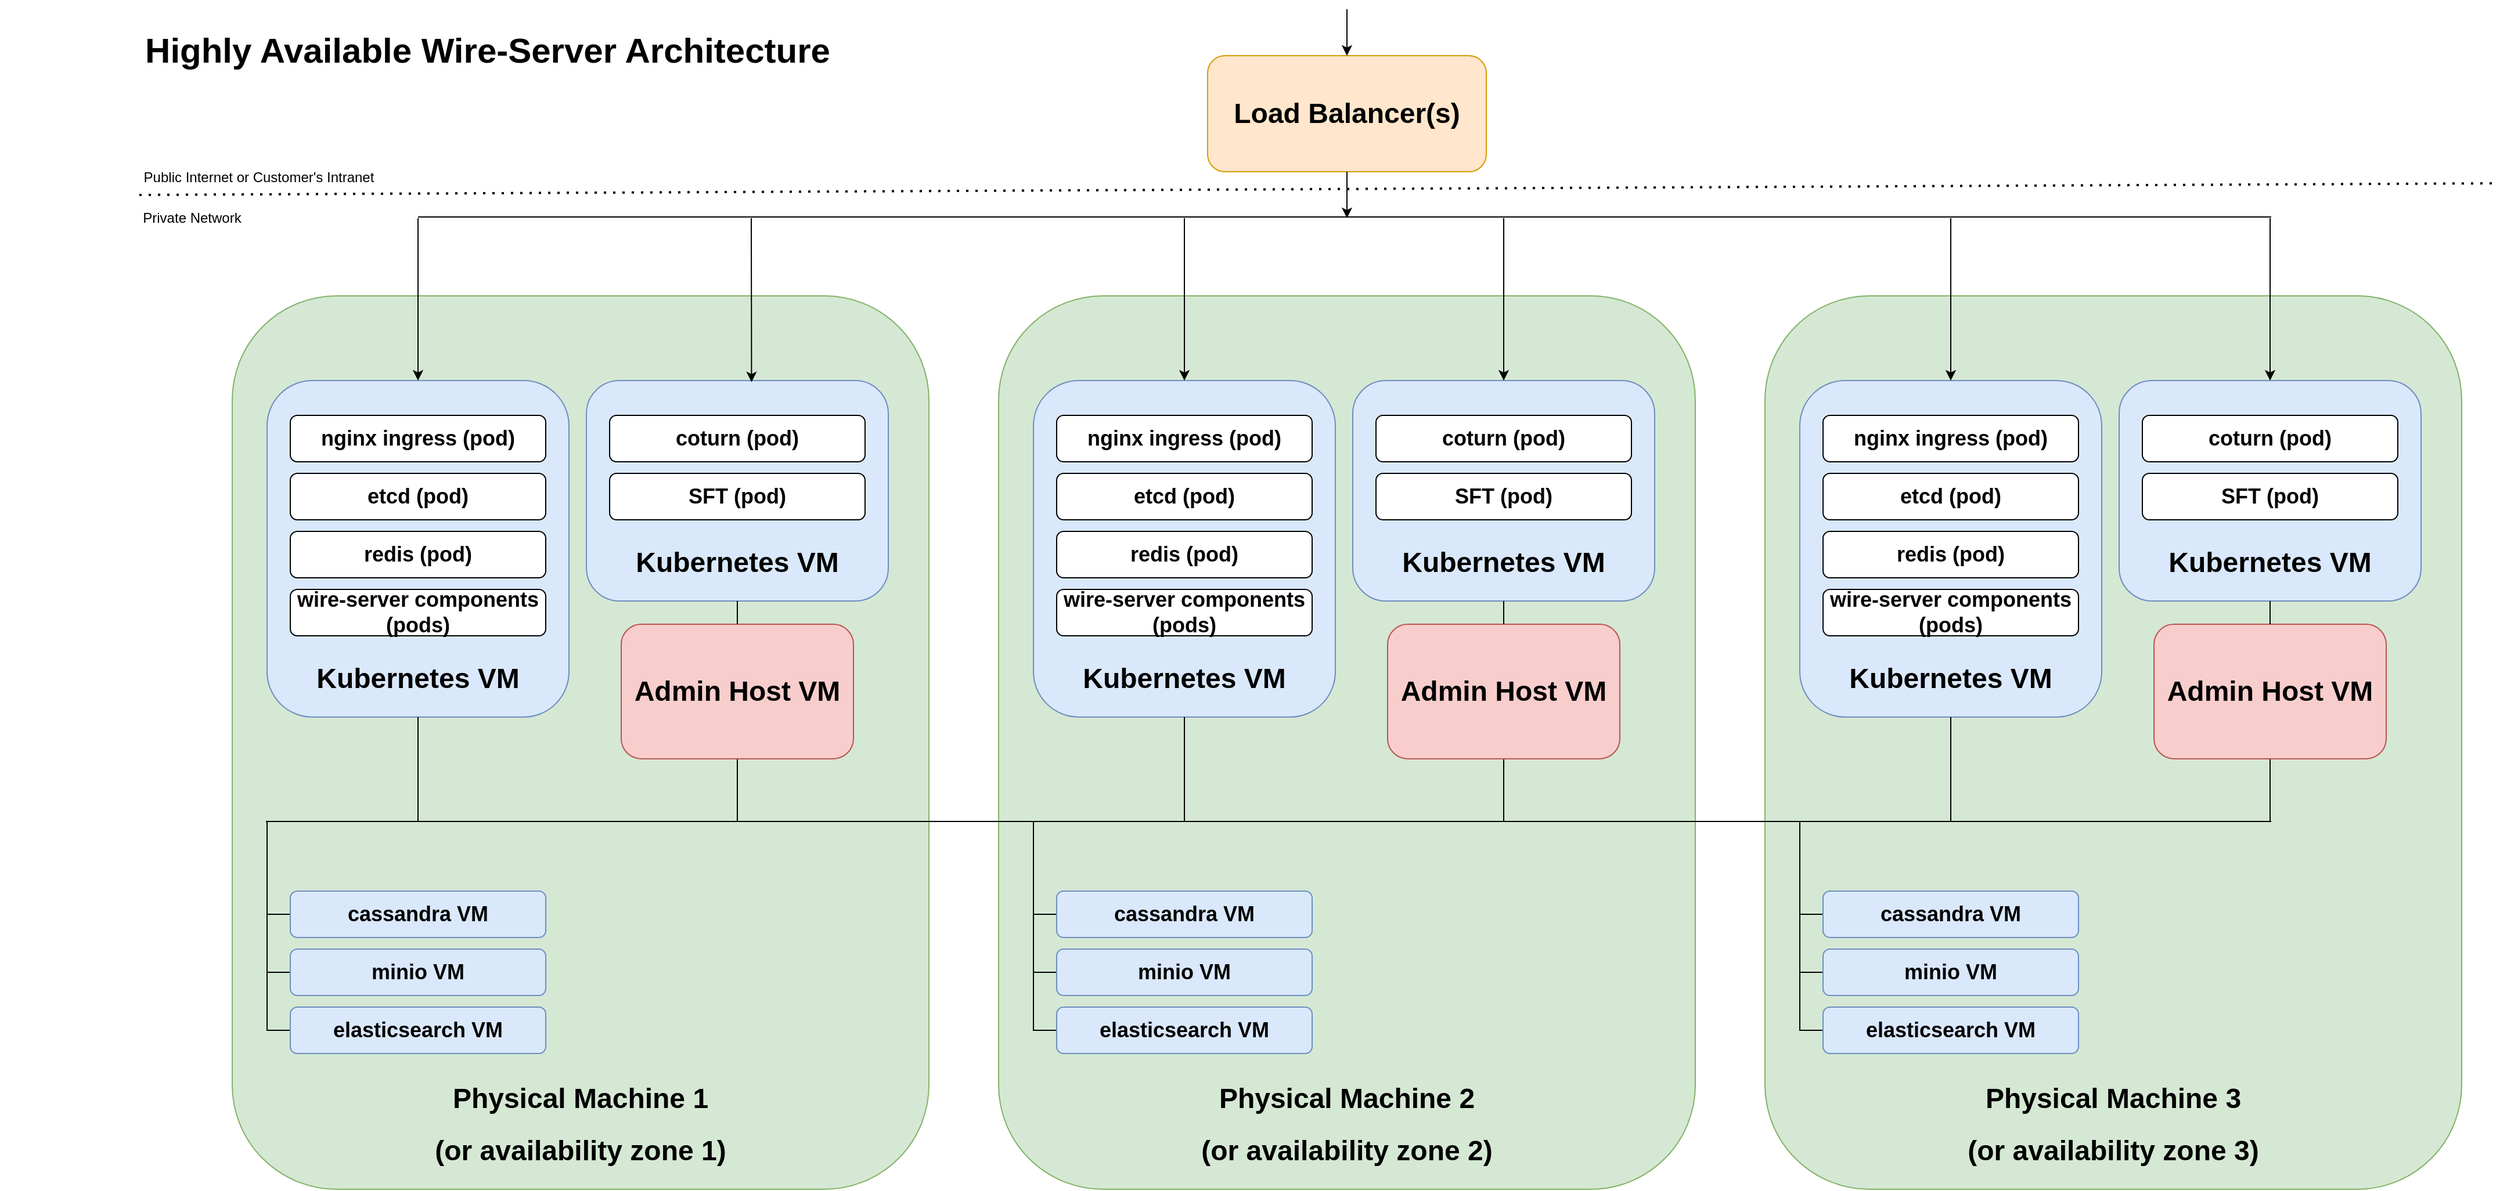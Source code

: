 <mxfile version="21.0.2" type="device"><diagram name="Page-1" id="tRQaqPUzPz9IfiCl71Ke"><mxGraphModel dx="2603" dy="1769" grid="1" gridSize="10" guides="1" tooltips="1" connect="1" arrows="1" fold="1" page="1" pageScale="1" pageWidth="1169" pageHeight="827" math="0" shadow="0"><root><mxCell id="0"/><mxCell id="1" parent="0"/><mxCell id="rg9vI8aa5nrJ0OUrVkBq-28" value="" style="group" parent="1" vertex="1" connectable="0"><mxGeometry x="150" y="57" width="600" height="770" as="geometry"/></mxCell><mxCell id="rg9vI8aa5nrJ0OUrVkBq-1" value="&lt;div&gt;&lt;h1&gt;Physical Machine 1&lt;/h1&gt;&lt;/div&gt;&lt;div&gt;&lt;h1&gt;(or availability zone 1)&lt;/h1&gt;&lt;/div&gt;" style="rounded=1;whiteSpace=wrap;html=1;fillColor=#d5e8d4;strokeColor=#82b366;verticalAlign=bottom;" parent="rg9vI8aa5nrJ0OUrVkBq-28" vertex="1"><mxGeometry width="600" height="770" as="geometry"/></mxCell><mxCell id="rg9vI8aa5nrJ0OUrVkBq-2" value="&lt;h1&gt;Kubernetes VM&lt;/h1&gt;" style="rounded=1;whiteSpace=wrap;html=1;fillColor=#dae8fc;strokeColor=#6c8ebf;verticalAlign=bottom;" parent="rg9vI8aa5nrJ0OUrVkBq-28" vertex="1"><mxGeometry x="30" y="73" width="260" height="290" as="geometry"/></mxCell><mxCell id="rg9vI8aa5nrJ0OUrVkBq-3" value="&lt;h2&gt;nginx ingress (pod)&lt;/h2&gt;" style="rounded=1;whiteSpace=wrap;html=1;" parent="rg9vI8aa5nrJ0OUrVkBq-28" vertex="1"><mxGeometry x="50" y="103" width="220" height="40" as="geometry"/></mxCell><mxCell id="rg9vI8aa5nrJ0OUrVkBq-4" value="&lt;h2&gt;etcd (pod)&lt;/h2&gt;" style="rounded=1;whiteSpace=wrap;html=1;" parent="rg9vI8aa5nrJ0OUrVkBq-28" vertex="1"><mxGeometry x="50" y="153" width="220" height="40" as="geometry"/></mxCell><mxCell id="rg9vI8aa5nrJ0OUrVkBq-5" value="&lt;h2&gt;redis (pod)&lt;/h2&gt;" style="rounded=1;whiteSpace=wrap;html=1;" parent="rg9vI8aa5nrJ0OUrVkBq-28" vertex="1"><mxGeometry x="50" y="203" width="220" height="40" as="geometry"/></mxCell><mxCell id="rg9vI8aa5nrJ0OUrVkBq-6" value="&lt;h2&gt;wire-server components (pods)&lt;/h2&gt;" style="rounded=1;whiteSpace=wrap;html=1;" parent="rg9vI8aa5nrJ0OUrVkBq-28" vertex="1"><mxGeometry x="50" y="253" width="220" height="40" as="geometry"/></mxCell><mxCell id="rg9vI8aa5nrJ0OUrVkBq-7" value="&lt;h1&gt;Kubernetes VM&lt;/h1&gt;" style="rounded=1;whiteSpace=wrap;html=1;fillColor=#dae8fc;strokeColor=#6c8ebf;verticalAlign=bottom;" parent="rg9vI8aa5nrJ0OUrVkBq-28" vertex="1"><mxGeometry x="305" y="73" width="260" height="190" as="geometry"/></mxCell><mxCell id="rg9vI8aa5nrJ0OUrVkBq-8" value="&lt;h2&gt;coturn (pod)&lt;/h2&gt;" style="rounded=1;whiteSpace=wrap;html=1;" parent="rg9vI8aa5nrJ0OUrVkBq-28" vertex="1"><mxGeometry x="325" y="103" width="220" height="40" as="geometry"/></mxCell><mxCell id="rg9vI8aa5nrJ0OUrVkBq-9" value="&lt;h2&gt;SFT (pod)&lt;/h2&gt;" style="rounded=1;whiteSpace=wrap;html=1;" parent="rg9vI8aa5nrJ0OUrVkBq-28" vertex="1"><mxGeometry x="325" y="153" width="220" height="40" as="geometry"/></mxCell><mxCell id="rg9vI8aa5nrJ0OUrVkBq-22" style="edgeStyle=orthogonalEdgeStyle;rounded=0;orthogonalLoop=1;jettySize=auto;html=1;endArrow=none;endFill=0;" parent="rg9vI8aa5nrJ0OUrVkBq-28" source="rg9vI8aa5nrJ0OUrVkBq-12" edge="1"><mxGeometry relative="1" as="geometry"><mxPoint x="30" y="453" as="targetPoint"/></mxGeometry></mxCell><mxCell id="rg9vI8aa5nrJ0OUrVkBq-12" value="&lt;h2&gt;cassandra VM&lt;/h2&gt;" style="rounded=1;whiteSpace=wrap;html=1;fillColor=#dae8fc;strokeColor=#6c8ebf;" parent="rg9vI8aa5nrJ0OUrVkBq-28" vertex="1"><mxGeometry x="50" y="513" width="220" height="40" as="geometry"/></mxCell><mxCell id="rg9vI8aa5nrJ0OUrVkBq-23" style="edgeStyle=orthogonalEdgeStyle;rounded=0;orthogonalLoop=1;jettySize=auto;html=1;endArrow=none;endFill=0;" parent="rg9vI8aa5nrJ0OUrVkBq-28" source="rg9vI8aa5nrJ0OUrVkBq-13" edge="1"><mxGeometry relative="1" as="geometry"><mxPoint x="30" y="483" as="targetPoint"/></mxGeometry></mxCell><mxCell id="rg9vI8aa5nrJ0OUrVkBq-13" value="&lt;h2&gt;minio VM&lt;br&gt;&lt;/h2&gt;" style="rounded=1;whiteSpace=wrap;html=1;fillColor=#dae8fc;strokeColor=#6c8ebf;" parent="rg9vI8aa5nrJ0OUrVkBq-28" vertex="1"><mxGeometry x="50" y="563" width="220" height="40" as="geometry"/></mxCell><mxCell id="rg9vI8aa5nrJ0OUrVkBq-24" style="edgeStyle=orthogonalEdgeStyle;rounded=0;orthogonalLoop=1;jettySize=auto;html=1;endArrow=none;endFill=0;" parent="rg9vI8aa5nrJ0OUrVkBq-28" source="rg9vI8aa5nrJ0OUrVkBq-14" edge="1"><mxGeometry relative="1" as="geometry"><mxPoint x="30" y="553" as="targetPoint"/></mxGeometry></mxCell><mxCell id="rg9vI8aa5nrJ0OUrVkBq-14" value="&lt;h2&gt;elasticsearch VM&lt;br&gt;&lt;/h2&gt;" style="rounded=1;whiteSpace=wrap;html=1;fillColor=#dae8fc;strokeColor=#6c8ebf;" parent="rg9vI8aa5nrJ0OUrVkBq-28" vertex="1"><mxGeometry x="50" y="613" width="220" height="40" as="geometry"/></mxCell><mxCell id="rg9vI8aa5nrJ0OUrVkBq-25" style="edgeStyle=orthogonalEdgeStyle;rounded=0;orthogonalLoop=1;jettySize=auto;html=1;endArrow=none;endFill=0;" parent="rg9vI8aa5nrJ0OUrVkBq-28" source="rg9vI8aa5nrJ0OUrVkBq-15" edge="1"><mxGeometry relative="1" as="geometry"><mxPoint x="435" y="453" as="targetPoint"/></mxGeometry></mxCell><mxCell id="rg9vI8aa5nrJ0OUrVkBq-15" value="&lt;h1&gt;Admin Host VM&lt;/h1&gt;" style="rounded=1;whiteSpace=wrap;html=1;fillColor=#f8cecc;strokeColor=#b85450;" parent="rg9vI8aa5nrJ0OUrVkBq-28" vertex="1"><mxGeometry x="335" y="283" width="200" height="116" as="geometry"/></mxCell><mxCell id="rg9vI8aa5nrJ0OUrVkBq-26" style="edgeStyle=orthogonalEdgeStyle;rounded=0;orthogonalLoop=1;jettySize=auto;html=1;endArrow=none;endFill=0;" parent="rg9vI8aa5nrJ0OUrVkBq-28" source="rg9vI8aa5nrJ0OUrVkBq-7" target="rg9vI8aa5nrJ0OUrVkBq-15" edge="1"><mxGeometry relative="1" as="geometry"/></mxCell><mxCell id="rg9vI8aa5nrJ0OUrVkBq-21" value="" style="html=1;rounded=0;endArrow=none;endFill=0;" parent="rg9vI8aa5nrJ0OUrVkBq-28" edge="1"><mxGeometry width="100" relative="1" as="geometry"><mxPoint x="29" y="453" as="sourcePoint"/><mxPoint x="440" y="453" as="targetPoint"/></mxGeometry></mxCell><mxCell id="rg9vI8aa5nrJ0OUrVkBq-27" value="" style="endArrow=none;html=1;rounded=0;exitX=0.5;exitY=1;exitDx=0;exitDy=0;endFill=0;" parent="rg9vI8aa5nrJ0OUrVkBq-28" source="rg9vI8aa5nrJ0OUrVkBq-2" edge="1"><mxGeometry width="50" height="50" relative="1" as="geometry"><mxPoint x="-110" y="383" as="sourcePoint"/><mxPoint x="160" y="453" as="targetPoint"/></mxGeometry></mxCell><mxCell id="rg9vI8aa5nrJ0OUrVkBq-29" value="" style="group" parent="1" vertex="1" connectable="0"><mxGeometry x="810" y="57" width="600" height="770" as="geometry"/></mxCell><mxCell id="rg9vI8aa5nrJ0OUrVkBq-30" value="&lt;div&gt;&lt;h1&gt;Physical Machine 2&lt;br&gt;&lt;/h1&gt;&lt;/div&gt;&lt;div&gt;&lt;h1&gt;(or availability zone 2)&lt;/h1&gt;&lt;/div&gt;" style="rounded=1;whiteSpace=wrap;html=1;fillColor=#d5e8d4;strokeColor=#82b366;verticalAlign=bottom;" parent="rg9vI8aa5nrJ0OUrVkBq-29" vertex="1"><mxGeometry width="600" height="770" as="geometry"/></mxCell><mxCell id="rg9vI8aa5nrJ0OUrVkBq-31" value="&lt;h1&gt;Kubernetes VM&lt;/h1&gt;" style="rounded=1;whiteSpace=wrap;html=1;fillColor=#dae8fc;strokeColor=#6c8ebf;verticalAlign=bottom;" parent="rg9vI8aa5nrJ0OUrVkBq-29" vertex="1"><mxGeometry x="30" y="73" width="260" height="290" as="geometry"/></mxCell><mxCell id="rg9vI8aa5nrJ0OUrVkBq-32" value="&lt;h2&gt;nginx ingress (pod)&lt;/h2&gt;" style="rounded=1;whiteSpace=wrap;html=1;" parent="rg9vI8aa5nrJ0OUrVkBq-29" vertex="1"><mxGeometry x="50" y="103" width="220" height="40" as="geometry"/></mxCell><mxCell id="rg9vI8aa5nrJ0OUrVkBq-33" value="&lt;h2&gt;etcd (pod)&lt;/h2&gt;" style="rounded=1;whiteSpace=wrap;html=1;" parent="rg9vI8aa5nrJ0OUrVkBq-29" vertex="1"><mxGeometry x="50" y="153" width="220" height="40" as="geometry"/></mxCell><mxCell id="rg9vI8aa5nrJ0OUrVkBq-34" value="&lt;h2&gt;redis (pod)&lt;/h2&gt;" style="rounded=1;whiteSpace=wrap;html=1;" parent="rg9vI8aa5nrJ0OUrVkBq-29" vertex="1"><mxGeometry x="50" y="203" width="220" height="40" as="geometry"/></mxCell><mxCell id="rg9vI8aa5nrJ0OUrVkBq-35" value="&lt;h2&gt;wire-server components (pods)&lt;/h2&gt;" style="rounded=1;whiteSpace=wrap;html=1;" parent="rg9vI8aa5nrJ0OUrVkBq-29" vertex="1"><mxGeometry x="50" y="253" width="220" height="40" as="geometry"/></mxCell><mxCell id="rg9vI8aa5nrJ0OUrVkBq-36" value="&lt;h1&gt;Kubernetes VM&lt;/h1&gt;" style="rounded=1;whiteSpace=wrap;html=1;fillColor=#dae8fc;strokeColor=#6c8ebf;verticalAlign=bottom;" parent="rg9vI8aa5nrJ0OUrVkBq-29" vertex="1"><mxGeometry x="305" y="73" width="260" height="190" as="geometry"/></mxCell><mxCell id="rg9vI8aa5nrJ0OUrVkBq-37" value="&lt;h2&gt;coturn (pod)&lt;/h2&gt;" style="rounded=1;whiteSpace=wrap;html=1;" parent="rg9vI8aa5nrJ0OUrVkBq-29" vertex="1"><mxGeometry x="325" y="103" width="220" height="40" as="geometry"/></mxCell><mxCell id="rg9vI8aa5nrJ0OUrVkBq-38" value="&lt;h2&gt;SFT (pod)&lt;/h2&gt;" style="rounded=1;whiteSpace=wrap;html=1;" parent="rg9vI8aa5nrJ0OUrVkBq-29" vertex="1"><mxGeometry x="325" y="153" width="220" height="40" as="geometry"/></mxCell><mxCell id="rg9vI8aa5nrJ0OUrVkBq-39" style="edgeStyle=orthogonalEdgeStyle;rounded=0;orthogonalLoop=1;jettySize=auto;html=1;endArrow=none;endFill=0;" parent="rg9vI8aa5nrJ0OUrVkBq-29" source="rg9vI8aa5nrJ0OUrVkBq-40" edge="1"><mxGeometry relative="1" as="geometry"><mxPoint x="30" y="453" as="targetPoint"/></mxGeometry></mxCell><mxCell id="rg9vI8aa5nrJ0OUrVkBq-40" value="&lt;h2&gt;cassandra VM&lt;/h2&gt;" style="rounded=1;whiteSpace=wrap;html=1;fillColor=#dae8fc;strokeColor=#6c8ebf;" parent="rg9vI8aa5nrJ0OUrVkBq-29" vertex="1"><mxGeometry x="50" y="513" width="220" height="40" as="geometry"/></mxCell><mxCell id="rg9vI8aa5nrJ0OUrVkBq-41" style="edgeStyle=orthogonalEdgeStyle;rounded=0;orthogonalLoop=1;jettySize=auto;html=1;endArrow=none;endFill=0;" parent="rg9vI8aa5nrJ0OUrVkBq-29" source="rg9vI8aa5nrJ0OUrVkBq-42" edge="1"><mxGeometry relative="1" as="geometry"><mxPoint x="30" y="483" as="targetPoint"/></mxGeometry></mxCell><mxCell id="rg9vI8aa5nrJ0OUrVkBq-42" value="&lt;h2&gt;minio VM&lt;br&gt;&lt;/h2&gt;" style="rounded=1;whiteSpace=wrap;html=1;fillColor=#dae8fc;strokeColor=#6c8ebf;" parent="rg9vI8aa5nrJ0OUrVkBq-29" vertex="1"><mxGeometry x="50" y="563" width="220" height="40" as="geometry"/></mxCell><mxCell id="rg9vI8aa5nrJ0OUrVkBq-43" style="edgeStyle=orthogonalEdgeStyle;rounded=0;orthogonalLoop=1;jettySize=auto;html=1;endArrow=none;endFill=0;" parent="rg9vI8aa5nrJ0OUrVkBq-29" source="rg9vI8aa5nrJ0OUrVkBq-44" edge="1"><mxGeometry relative="1" as="geometry"><mxPoint x="30" y="553" as="targetPoint"/></mxGeometry></mxCell><mxCell id="rg9vI8aa5nrJ0OUrVkBq-44" value="&lt;h2&gt;elasticsearch VM&lt;br&gt;&lt;/h2&gt;" style="rounded=1;whiteSpace=wrap;html=1;fillColor=#dae8fc;strokeColor=#6c8ebf;" parent="rg9vI8aa5nrJ0OUrVkBq-29" vertex="1"><mxGeometry x="50" y="613" width="220" height="40" as="geometry"/></mxCell><mxCell id="rg9vI8aa5nrJ0OUrVkBq-45" style="edgeStyle=orthogonalEdgeStyle;rounded=0;orthogonalLoop=1;jettySize=auto;html=1;endArrow=none;endFill=0;" parent="rg9vI8aa5nrJ0OUrVkBq-29" source="rg9vI8aa5nrJ0OUrVkBq-46" edge="1"><mxGeometry relative="1" as="geometry"><mxPoint x="435" y="453" as="targetPoint"/></mxGeometry></mxCell><mxCell id="rg9vI8aa5nrJ0OUrVkBq-46" value="&lt;h1&gt;Admin Host VM&lt;/h1&gt;" style="rounded=1;whiteSpace=wrap;html=1;fillColor=#f8cecc;strokeColor=#b85450;" parent="rg9vI8aa5nrJ0OUrVkBq-29" vertex="1"><mxGeometry x="335" y="283" width="200" height="116" as="geometry"/></mxCell><mxCell id="rg9vI8aa5nrJ0OUrVkBq-47" style="edgeStyle=orthogonalEdgeStyle;rounded=0;orthogonalLoop=1;jettySize=auto;html=1;endArrow=none;endFill=0;" parent="rg9vI8aa5nrJ0OUrVkBq-29" source="rg9vI8aa5nrJ0OUrVkBq-36" target="rg9vI8aa5nrJ0OUrVkBq-46" edge="1"><mxGeometry relative="1" as="geometry"/></mxCell><mxCell id="rg9vI8aa5nrJ0OUrVkBq-48" value="" style="html=1;rounded=0;endArrow=none;endFill=0;" parent="rg9vI8aa5nrJ0OUrVkBq-29" edge="1"><mxGeometry width="100" relative="1" as="geometry"><mxPoint x="29" y="453" as="sourcePoint"/><mxPoint x="440" y="453" as="targetPoint"/></mxGeometry></mxCell><mxCell id="rg9vI8aa5nrJ0OUrVkBq-49" value="" style="endArrow=none;html=1;rounded=0;exitX=0.5;exitY=1;exitDx=0;exitDy=0;endFill=0;" parent="rg9vI8aa5nrJ0OUrVkBq-29" source="rg9vI8aa5nrJ0OUrVkBq-31" edge="1"><mxGeometry width="50" height="50" relative="1" as="geometry"><mxPoint x="-110" y="383" as="sourcePoint"/><mxPoint x="160" y="453" as="targetPoint"/></mxGeometry></mxCell><mxCell id="rg9vI8aa5nrJ0OUrVkBq-50" value="" style="group" parent="1" vertex="1" connectable="0"><mxGeometry x="1470" y="57" width="600" height="770" as="geometry"/></mxCell><mxCell id="rg9vI8aa5nrJ0OUrVkBq-51" value="&lt;div&gt;&lt;h1&gt;Physical Machine 3&lt;br&gt;&lt;/h1&gt;&lt;/div&gt;&lt;div&gt;&lt;h1&gt;(or availability zone 3)&lt;/h1&gt;&lt;/div&gt;" style="rounded=1;whiteSpace=wrap;html=1;fillColor=#d5e8d4;strokeColor=#82b366;verticalAlign=bottom;" parent="rg9vI8aa5nrJ0OUrVkBq-50" vertex="1"><mxGeometry width="600" height="770" as="geometry"/></mxCell><mxCell id="rg9vI8aa5nrJ0OUrVkBq-52" value="&lt;h1&gt;Kubernetes VM&lt;/h1&gt;" style="rounded=1;whiteSpace=wrap;html=1;fillColor=#dae8fc;strokeColor=#6c8ebf;verticalAlign=bottom;" parent="rg9vI8aa5nrJ0OUrVkBq-50" vertex="1"><mxGeometry x="30" y="73" width="260" height="290" as="geometry"/></mxCell><mxCell id="rg9vI8aa5nrJ0OUrVkBq-53" value="&lt;h2&gt;nginx ingress (pod)&lt;/h2&gt;" style="rounded=1;whiteSpace=wrap;html=1;" parent="rg9vI8aa5nrJ0OUrVkBq-50" vertex="1"><mxGeometry x="50" y="103" width="220" height="40" as="geometry"/></mxCell><mxCell id="rg9vI8aa5nrJ0OUrVkBq-54" value="&lt;h2&gt;etcd (pod)&lt;/h2&gt;" style="rounded=1;whiteSpace=wrap;html=1;" parent="rg9vI8aa5nrJ0OUrVkBq-50" vertex="1"><mxGeometry x="50" y="153" width="220" height="40" as="geometry"/></mxCell><mxCell id="rg9vI8aa5nrJ0OUrVkBq-55" value="&lt;h2&gt;redis (pod)&lt;/h2&gt;" style="rounded=1;whiteSpace=wrap;html=1;" parent="rg9vI8aa5nrJ0OUrVkBq-50" vertex="1"><mxGeometry x="50" y="203" width="220" height="40" as="geometry"/></mxCell><mxCell id="rg9vI8aa5nrJ0OUrVkBq-56" value="&lt;h2&gt;wire-server components (pods)&lt;/h2&gt;" style="rounded=1;whiteSpace=wrap;html=1;" parent="rg9vI8aa5nrJ0OUrVkBq-50" vertex="1"><mxGeometry x="50" y="253" width="220" height="40" as="geometry"/></mxCell><mxCell id="rg9vI8aa5nrJ0OUrVkBq-57" value="&lt;h1&gt;Kubernetes VM&lt;/h1&gt;" style="rounded=1;whiteSpace=wrap;html=1;fillColor=#dae8fc;strokeColor=#6c8ebf;verticalAlign=bottom;" parent="rg9vI8aa5nrJ0OUrVkBq-50" vertex="1"><mxGeometry x="305" y="73" width="260" height="190" as="geometry"/></mxCell><mxCell id="rg9vI8aa5nrJ0OUrVkBq-58" value="&lt;h2&gt;coturn (pod)&lt;/h2&gt;" style="rounded=1;whiteSpace=wrap;html=1;" parent="rg9vI8aa5nrJ0OUrVkBq-50" vertex="1"><mxGeometry x="325" y="103" width="220" height="40" as="geometry"/></mxCell><mxCell id="rg9vI8aa5nrJ0OUrVkBq-59" value="&lt;h2&gt;SFT (pod)&lt;/h2&gt;" style="rounded=1;whiteSpace=wrap;html=1;" parent="rg9vI8aa5nrJ0OUrVkBq-50" vertex="1"><mxGeometry x="325" y="153" width="220" height="40" as="geometry"/></mxCell><mxCell id="rg9vI8aa5nrJ0OUrVkBq-60" style="edgeStyle=orthogonalEdgeStyle;rounded=0;orthogonalLoop=1;jettySize=auto;html=1;endArrow=none;endFill=0;" parent="rg9vI8aa5nrJ0OUrVkBq-50" source="rg9vI8aa5nrJ0OUrVkBq-61" edge="1"><mxGeometry relative="1" as="geometry"><mxPoint x="30" y="453" as="targetPoint"/></mxGeometry></mxCell><mxCell id="rg9vI8aa5nrJ0OUrVkBq-61" value="&lt;h2&gt;cassandra VM&lt;/h2&gt;" style="rounded=1;whiteSpace=wrap;html=1;fillColor=#dae8fc;strokeColor=#6c8ebf;" parent="rg9vI8aa5nrJ0OUrVkBq-50" vertex="1"><mxGeometry x="50" y="513" width="220" height="40" as="geometry"/></mxCell><mxCell id="rg9vI8aa5nrJ0OUrVkBq-62" style="edgeStyle=orthogonalEdgeStyle;rounded=0;orthogonalLoop=1;jettySize=auto;html=1;endArrow=none;endFill=0;" parent="rg9vI8aa5nrJ0OUrVkBq-50" source="rg9vI8aa5nrJ0OUrVkBq-63" edge="1"><mxGeometry relative="1" as="geometry"><mxPoint x="30" y="483" as="targetPoint"/></mxGeometry></mxCell><mxCell id="rg9vI8aa5nrJ0OUrVkBq-63" value="&lt;h2&gt;minio VM&lt;br&gt;&lt;/h2&gt;" style="rounded=1;whiteSpace=wrap;html=1;fillColor=#dae8fc;strokeColor=#6c8ebf;" parent="rg9vI8aa5nrJ0OUrVkBq-50" vertex="1"><mxGeometry x="50" y="563" width="220" height="40" as="geometry"/></mxCell><mxCell id="rg9vI8aa5nrJ0OUrVkBq-64" style="edgeStyle=orthogonalEdgeStyle;rounded=0;orthogonalLoop=1;jettySize=auto;html=1;endArrow=none;endFill=0;" parent="rg9vI8aa5nrJ0OUrVkBq-50" source="rg9vI8aa5nrJ0OUrVkBq-65" edge="1"><mxGeometry relative="1" as="geometry"><mxPoint x="30" y="553" as="targetPoint"/></mxGeometry></mxCell><mxCell id="rg9vI8aa5nrJ0OUrVkBq-65" value="&lt;h2&gt;elasticsearch VM&lt;br&gt;&lt;/h2&gt;" style="rounded=1;whiteSpace=wrap;html=1;fillColor=#dae8fc;strokeColor=#6c8ebf;" parent="rg9vI8aa5nrJ0OUrVkBq-50" vertex="1"><mxGeometry x="50" y="613" width="220" height="40" as="geometry"/></mxCell><mxCell id="rg9vI8aa5nrJ0OUrVkBq-66" style="edgeStyle=orthogonalEdgeStyle;rounded=0;orthogonalLoop=1;jettySize=auto;html=1;endArrow=none;endFill=0;" parent="rg9vI8aa5nrJ0OUrVkBq-50" source="rg9vI8aa5nrJ0OUrVkBq-67" edge="1"><mxGeometry relative="1" as="geometry"><mxPoint x="435" y="453" as="targetPoint"/></mxGeometry></mxCell><mxCell id="rg9vI8aa5nrJ0OUrVkBq-67" value="&lt;h1&gt;Admin Host VM&lt;/h1&gt;" style="rounded=1;whiteSpace=wrap;html=1;fillColor=#f8cecc;strokeColor=#b85450;" parent="rg9vI8aa5nrJ0OUrVkBq-50" vertex="1"><mxGeometry x="335" y="283" width="200" height="116" as="geometry"/></mxCell><mxCell id="rg9vI8aa5nrJ0OUrVkBq-68" style="edgeStyle=orthogonalEdgeStyle;rounded=0;orthogonalLoop=1;jettySize=auto;html=1;endArrow=none;endFill=0;" parent="rg9vI8aa5nrJ0OUrVkBq-50" source="rg9vI8aa5nrJ0OUrVkBq-57" target="rg9vI8aa5nrJ0OUrVkBq-67" edge="1"><mxGeometry relative="1" as="geometry"/></mxCell><mxCell id="rg9vI8aa5nrJ0OUrVkBq-69" value="" style="html=1;rounded=0;endArrow=none;endFill=0;" parent="rg9vI8aa5nrJ0OUrVkBq-50" edge="1"><mxGeometry width="100" relative="1" as="geometry"><mxPoint x="25" y="453" as="sourcePoint"/><mxPoint x="436" y="453" as="targetPoint"/></mxGeometry></mxCell><mxCell id="rg9vI8aa5nrJ0OUrVkBq-70" value="" style="endArrow=none;html=1;rounded=0;exitX=0.5;exitY=1;exitDx=0;exitDy=0;endFill=0;" parent="rg9vI8aa5nrJ0OUrVkBq-50" source="rg9vI8aa5nrJ0OUrVkBq-52" edge="1"><mxGeometry width="50" height="50" relative="1" as="geometry"><mxPoint x="-110" y="383" as="sourcePoint"/><mxPoint x="160" y="453" as="targetPoint"/></mxGeometry></mxCell><mxCell id="rg9vI8aa5nrJ0OUrVkBq-71" value="" style="endArrow=none;html=1;rounded=0;endFill=0;" parent="1" edge="1"><mxGeometry width="50" height="50" relative="1" as="geometry"><mxPoint x="590" y="510" as="sourcePoint"/><mxPoint x="840" y="510" as="targetPoint"/></mxGeometry></mxCell><mxCell id="rg9vI8aa5nrJ0OUrVkBq-72" value="" style="endArrow=none;html=1;rounded=0;endFill=0;" parent="1" edge="1"><mxGeometry width="50" height="50" relative="1" as="geometry"><mxPoint x="1250" y="510" as="sourcePoint"/><mxPoint x="1510" y="510" as="targetPoint"/></mxGeometry></mxCell><mxCell id="rg9vI8aa5nrJ0OUrVkBq-73" value="" style="html=1;rounded=0;endArrow=none;endFill=0;" parent="1" edge="1"><mxGeometry width="100" relative="1" as="geometry"><mxPoint x="310" y="-11" as="sourcePoint"/><mxPoint x="1906" y="-11" as="targetPoint"/></mxGeometry></mxCell><mxCell id="rg9vI8aa5nrJ0OUrVkBq-74" value="" style="endArrow=classic;html=1;rounded=0;entryX=0.5;entryY=0;entryDx=0;entryDy=0;endFill=1;" parent="1" target="rg9vI8aa5nrJ0OUrVkBq-2" edge="1"><mxGeometry width="50" height="50" relative="1" as="geometry"><mxPoint x="310" y="-10" as="sourcePoint"/><mxPoint x="350" y="20" as="targetPoint"/></mxGeometry></mxCell><mxCell id="rg9vI8aa5nrJ0OUrVkBq-75" value="" style="endArrow=classic;html=1;rounded=0;entryX=0.547;entryY=0.007;entryDx=0;entryDy=0;entryPerimeter=0;" parent="1" target="rg9vI8aa5nrJ0OUrVkBq-7" edge="1"><mxGeometry width="50" height="50" relative="1" as="geometry"><mxPoint x="597" y="-10" as="sourcePoint"/><mxPoint x="520" as="targetPoint"/></mxGeometry></mxCell><mxCell id="rg9vI8aa5nrJ0OUrVkBq-76" value="" style="endArrow=classic;html=1;rounded=0;entryX=0.5;entryY=0;entryDx=0;entryDy=0;" parent="1" target="rg9vI8aa5nrJ0OUrVkBq-31" edge="1"><mxGeometry width="50" height="50" relative="1" as="geometry"><mxPoint x="970" y="-10" as="sourcePoint"/><mxPoint x="980" as="targetPoint"/></mxGeometry></mxCell><mxCell id="rg9vI8aa5nrJ0OUrVkBq-77" value="" style="endArrow=classic;html=1;rounded=0;entryX=0.5;entryY=0;entryDx=0;entryDy=0;" parent="1" target="rg9vI8aa5nrJ0OUrVkBq-36" edge="1"><mxGeometry width="50" height="50" relative="1" as="geometry"><mxPoint x="1245" y="-10" as="sourcePoint"/><mxPoint x="1290" as="targetPoint"/></mxGeometry></mxCell><mxCell id="rg9vI8aa5nrJ0OUrVkBq-78" value="" style="endArrow=classic;html=1;rounded=0;entryX=0.5;entryY=0;entryDx=0;entryDy=0;" parent="1" target="rg9vI8aa5nrJ0OUrVkBq-52" edge="1"><mxGeometry width="50" height="50" relative="1" as="geometry"><mxPoint x="1630" y="-10" as="sourcePoint"/><mxPoint x="1570" as="targetPoint"/></mxGeometry></mxCell><mxCell id="rg9vI8aa5nrJ0OUrVkBq-79" value="" style="endArrow=classic;html=1;rounded=0;entryX=0.5;entryY=0;entryDx=0;entryDy=0;" parent="1" target="rg9vI8aa5nrJ0OUrVkBq-57" edge="1"><mxGeometry width="50" height="50" relative="1" as="geometry"><mxPoint x="1905" y="-10" as="sourcePoint"/><mxPoint x="1530" y="20" as="targetPoint"/></mxGeometry></mxCell><mxCell id="rg9vI8aa5nrJ0OUrVkBq-80" value="&lt;h1&gt;Load Balancer(s)&lt;/h1&gt;" style="rounded=1;whiteSpace=wrap;html=1;fillColor=#ffe6cc;strokeColor=#d79b00;" parent="1" vertex="1"><mxGeometry x="990" y="-150" width="240" height="100" as="geometry"/></mxCell><mxCell id="rg9vI8aa5nrJ0OUrVkBq-81" value="" style="endArrow=classic;html=1;rounded=0;exitX=0.5;exitY=1;exitDx=0;exitDy=0;" parent="1" source="rg9vI8aa5nrJ0OUrVkBq-80" edge="1"><mxGeometry width="50" height="50" relative="1" as="geometry"><mxPoint x="1240" y="-30" as="sourcePoint"/><mxPoint x="1110" y="-10" as="targetPoint"/></mxGeometry></mxCell><mxCell id="rg9vI8aa5nrJ0OUrVkBq-82" value="" style="endArrow=classic;html=1;rounded=0;exitX=0.5;exitY=1;exitDx=0;exitDy=0;" parent="1" edge="1"><mxGeometry width="50" height="50" relative="1" as="geometry"><mxPoint x="1110" y="-190" as="sourcePoint"/><mxPoint x="1110" y="-150" as="targetPoint"/></mxGeometry></mxCell><mxCell id="rg9vI8aa5nrJ0OUrVkBq-83" value="" style="endArrow=none;dashed=1;html=1;dashPattern=1 3;strokeWidth=2;rounded=0;" parent="1" edge="1"><mxGeometry width="50" height="50" relative="1" as="geometry"><mxPoint x="70" y="-30" as="sourcePoint"/><mxPoint x="2100" y="-40" as="targetPoint"/></mxGeometry></mxCell><mxCell id="rg9vI8aa5nrJ0OUrVkBq-84" value="Public Internet or Customer's Intranet" style="text;html=1;strokeColor=none;fillColor=none;align=center;verticalAlign=middle;whiteSpace=wrap;rounded=0;" parent="1" vertex="1"><mxGeometry x="38" y="-60" width="270" height="30" as="geometry"/></mxCell><mxCell id="rg9vI8aa5nrJ0OUrVkBq-86" value="Private Network" style="text;html=1;strokeColor=none;fillColor=none;align=center;verticalAlign=middle;whiteSpace=wrap;rounded=0;" parent="1" vertex="1"><mxGeometry x="62" y="-25" width="107" height="30" as="geometry"/></mxCell><mxCell id="ZfU5N2ium85hmpuSdHhh-1" value="&lt;h1 style=&quot;font-size: 30px;&quot;&gt;&lt;font style=&quot;font-size: 30px;&quot;&gt;Highly Available Wire-Server Architecture&lt;/font&gt;&lt;/h1&gt;" style="text;html=1;strokeColor=none;fillColor=none;align=center;verticalAlign=middle;whiteSpace=wrap;rounded=0;" vertex="1" parent="1"><mxGeometry x="-50" y="-170" width="840" height="30" as="geometry"/></mxCell></root></mxGraphModel></diagram></mxfile>